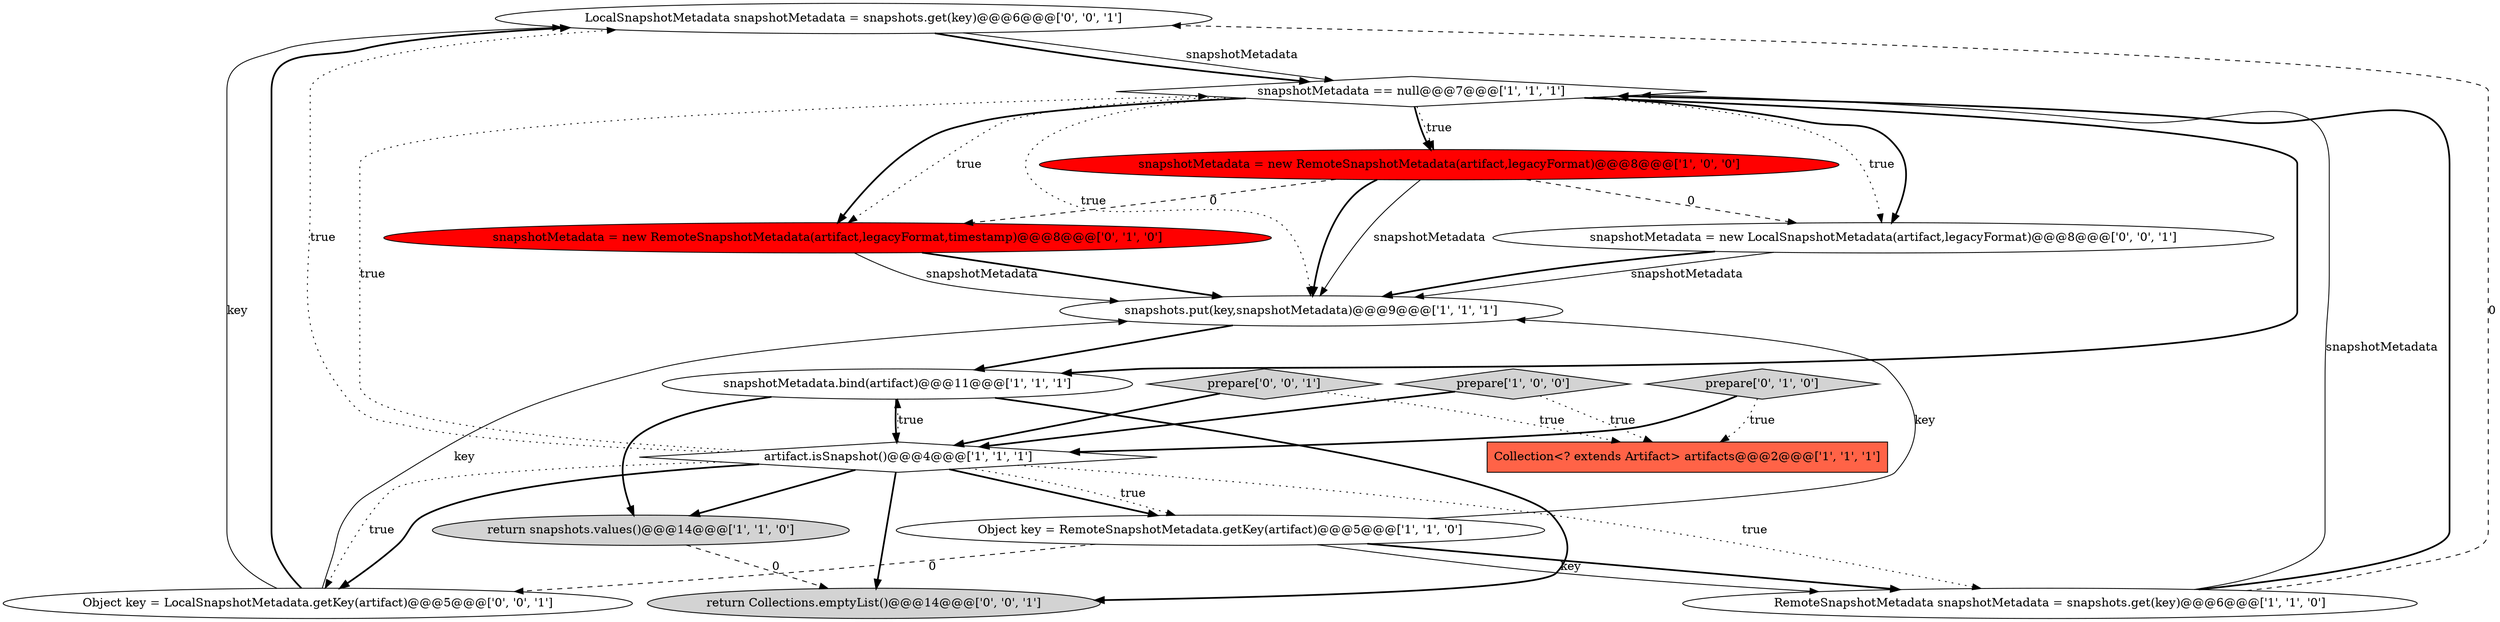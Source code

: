 digraph {
16 [style = filled, label = "LocalSnapshotMetadata snapshotMetadata = snapshots.get(key)@@@6@@@['0', '0', '1']", fillcolor = white, shape = ellipse image = "AAA0AAABBB3BBB"];
13 [style = filled, label = "Object key = LocalSnapshotMetadata.getKey(artifact)@@@5@@@['0', '0', '1']", fillcolor = white, shape = ellipse image = "AAA0AAABBB3BBB"];
15 [style = filled, label = "prepare['0', '0', '1']", fillcolor = lightgray, shape = diamond image = "AAA0AAABBB3BBB"];
6 [style = filled, label = "snapshots.put(key,snapshotMetadata)@@@9@@@['1', '1', '1']", fillcolor = white, shape = ellipse image = "AAA0AAABBB1BBB"];
0 [style = filled, label = "artifact.isSnapshot()@@@4@@@['1', '1', '1']", fillcolor = white, shape = diamond image = "AAA0AAABBB1BBB"];
2 [style = filled, label = "snapshotMetadata = new RemoteSnapshotMetadata(artifact,legacyFormat)@@@8@@@['1', '0', '0']", fillcolor = red, shape = ellipse image = "AAA1AAABBB1BBB"];
8 [style = filled, label = "prepare['1', '0', '0']", fillcolor = lightgray, shape = diamond image = "AAA0AAABBB1BBB"];
11 [style = filled, label = "snapshotMetadata = new RemoteSnapshotMetadata(artifact,legacyFormat,timestamp)@@@8@@@['0', '1', '0']", fillcolor = red, shape = ellipse image = "AAA1AAABBB2BBB"];
1 [style = filled, label = "Object key = RemoteSnapshotMetadata.getKey(artifact)@@@5@@@['1', '1', '0']", fillcolor = white, shape = ellipse image = "AAA0AAABBB1BBB"];
3 [style = filled, label = "snapshotMetadata.bind(artifact)@@@11@@@['1', '1', '1']", fillcolor = white, shape = ellipse image = "AAA0AAABBB1BBB"];
9 [style = filled, label = "RemoteSnapshotMetadata snapshotMetadata = snapshots.get(key)@@@6@@@['1', '1', '0']", fillcolor = white, shape = ellipse image = "AAA0AAABBB1BBB"];
5 [style = filled, label = "snapshotMetadata == null@@@7@@@['1', '1', '1']", fillcolor = white, shape = diamond image = "AAA0AAABBB1BBB"];
10 [style = filled, label = "prepare['0', '1', '0']", fillcolor = lightgray, shape = diamond image = "AAA0AAABBB2BBB"];
12 [style = filled, label = "snapshotMetadata = new LocalSnapshotMetadata(artifact,legacyFormat)@@@8@@@['0', '0', '1']", fillcolor = white, shape = ellipse image = "AAA0AAABBB3BBB"];
14 [style = filled, label = "return Collections.emptyList()@@@14@@@['0', '0', '1']", fillcolor = lightgray, shape = ellipse image = "AAA0AAABBB3BBB"];
4 [style = filled, label = "Collection<? extends Artifact> artifacts@@@2@@@['1', '1', '1']", fillcolor = tomato, shape = box image = "AAA0AAABBB1BBB"];
7 [style = filled, label = "return snapshots.values()@@@14@@@['1', '1', '0']", fillcolor = lightgray, shape = ellipse image = "AAA0AAABBB1BBB"];
5->3 [style = bold, label=""];
6->3 [style = bold, label=""];
9->16 [style = dashed, label="0"];
0->5 [style = dotted, label="true"];
0->13 [style = dotted, label="true"];
0->13 [style = bold, label=""];
2->6 [style = bold, label=""];
7->14 [style = dashed, label="0"];
11->6 [style = bold, label=""];
3->14 [style = bold, label=""];
12->6 [style = solid, label="snapshotMetadata"];
5->6 [style = dotted, label="true"];
13->6 [style = solid, label="key"];
9->5 [style = solid, label="snapshotMetadata"];
5->12 [style = dotted, label="true"];
12->6 [style = bold, label=""];
11->6 [style = solid, label="snapshotMetadata"];
13->16 [style = bold, label=""];
8->4 [style = dotted, label="true"];
15->4 [style = dotted, label="true"];
3->0 [style = bold, label=""];
1->9 [style = bold, label=""];
13->16 [style = solid, label="key"];
0->7 [style = bold, label=""];
1->13 [style = dashed, label="0"];
8->0 [style = bold, label=""];
2->12 [style = dashed, label="0"];
5->2 [style = bold, label=""];
0->14 [style = bold, label=""];
5->11 [style = dotted, label="true"];
1->9 [style = solid, label="key"];
3->7 [style = bold, label=""];
5->12 [style = bold, label=""];
0->1 [style = bold, label=""];
15->0 [style = bold, label=""];
10->0 [style = bold, label=""];
2->6 [style = solid, label="snapshotMetadata"];
9->5 [style = bold, label=""];
16->5 [style = bold, label=""];
2->11 [style = dashed, label="0"];
5->11 [style = bold, label=""];
16->5 [style = solid, label="snapshotMetadata"];
0->3 [style = dotted, label="true"];
0->16 [style = dotted, label="true"];
10->4 [style = dotted, label="true"];
1->6 [style = solid, label="key"];
0->9 [style = dotted, label="true"];
5->2 [style = dotted, label="true"];
0->1 [style = dotted, label="true"];
}
